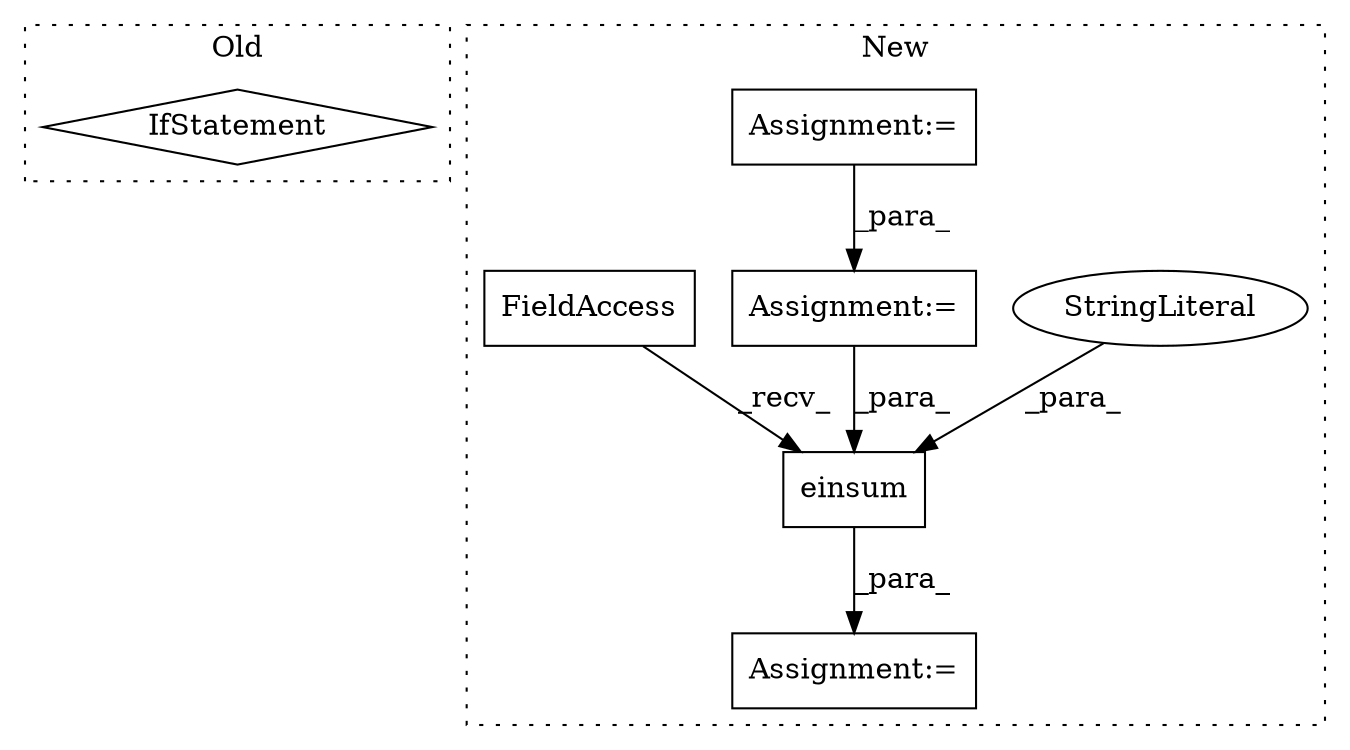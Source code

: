 digraph G {
subgraph cluster0 {
1 [label="IfStatement" a="25" s="1358" l="8" shape="diamond"];
label = "Old";
style="dotted";
}
subgraph cluster1 {
2 [label="einsum" a="32" s="6594,6636" l="7,1" shape="box"];
3 [label="StringLiteral" a="45" s="6601" l="17" shape="ellipse"];
4 [label="Assignment:=" a="7" s="6575" l="1" shape="box"];
5 [label="Assignment:=" a="7" s="6409" l="1" shape="box"];
6 [label="Assignment:=" a="7" s="6508" l="1" shape="box"];
7 [label="FieldAccess" a="22" s="6576" l="9" shape="box"];
label = "New";
style="dotted";
}
2 -> 4 [label="_para_"];
3 -> 2 [label="_para_"];
5 -> 6 [label="_para_"];
6 -> 2 [label="_para_"];
7 -> 2 [label="_recv_"];
}